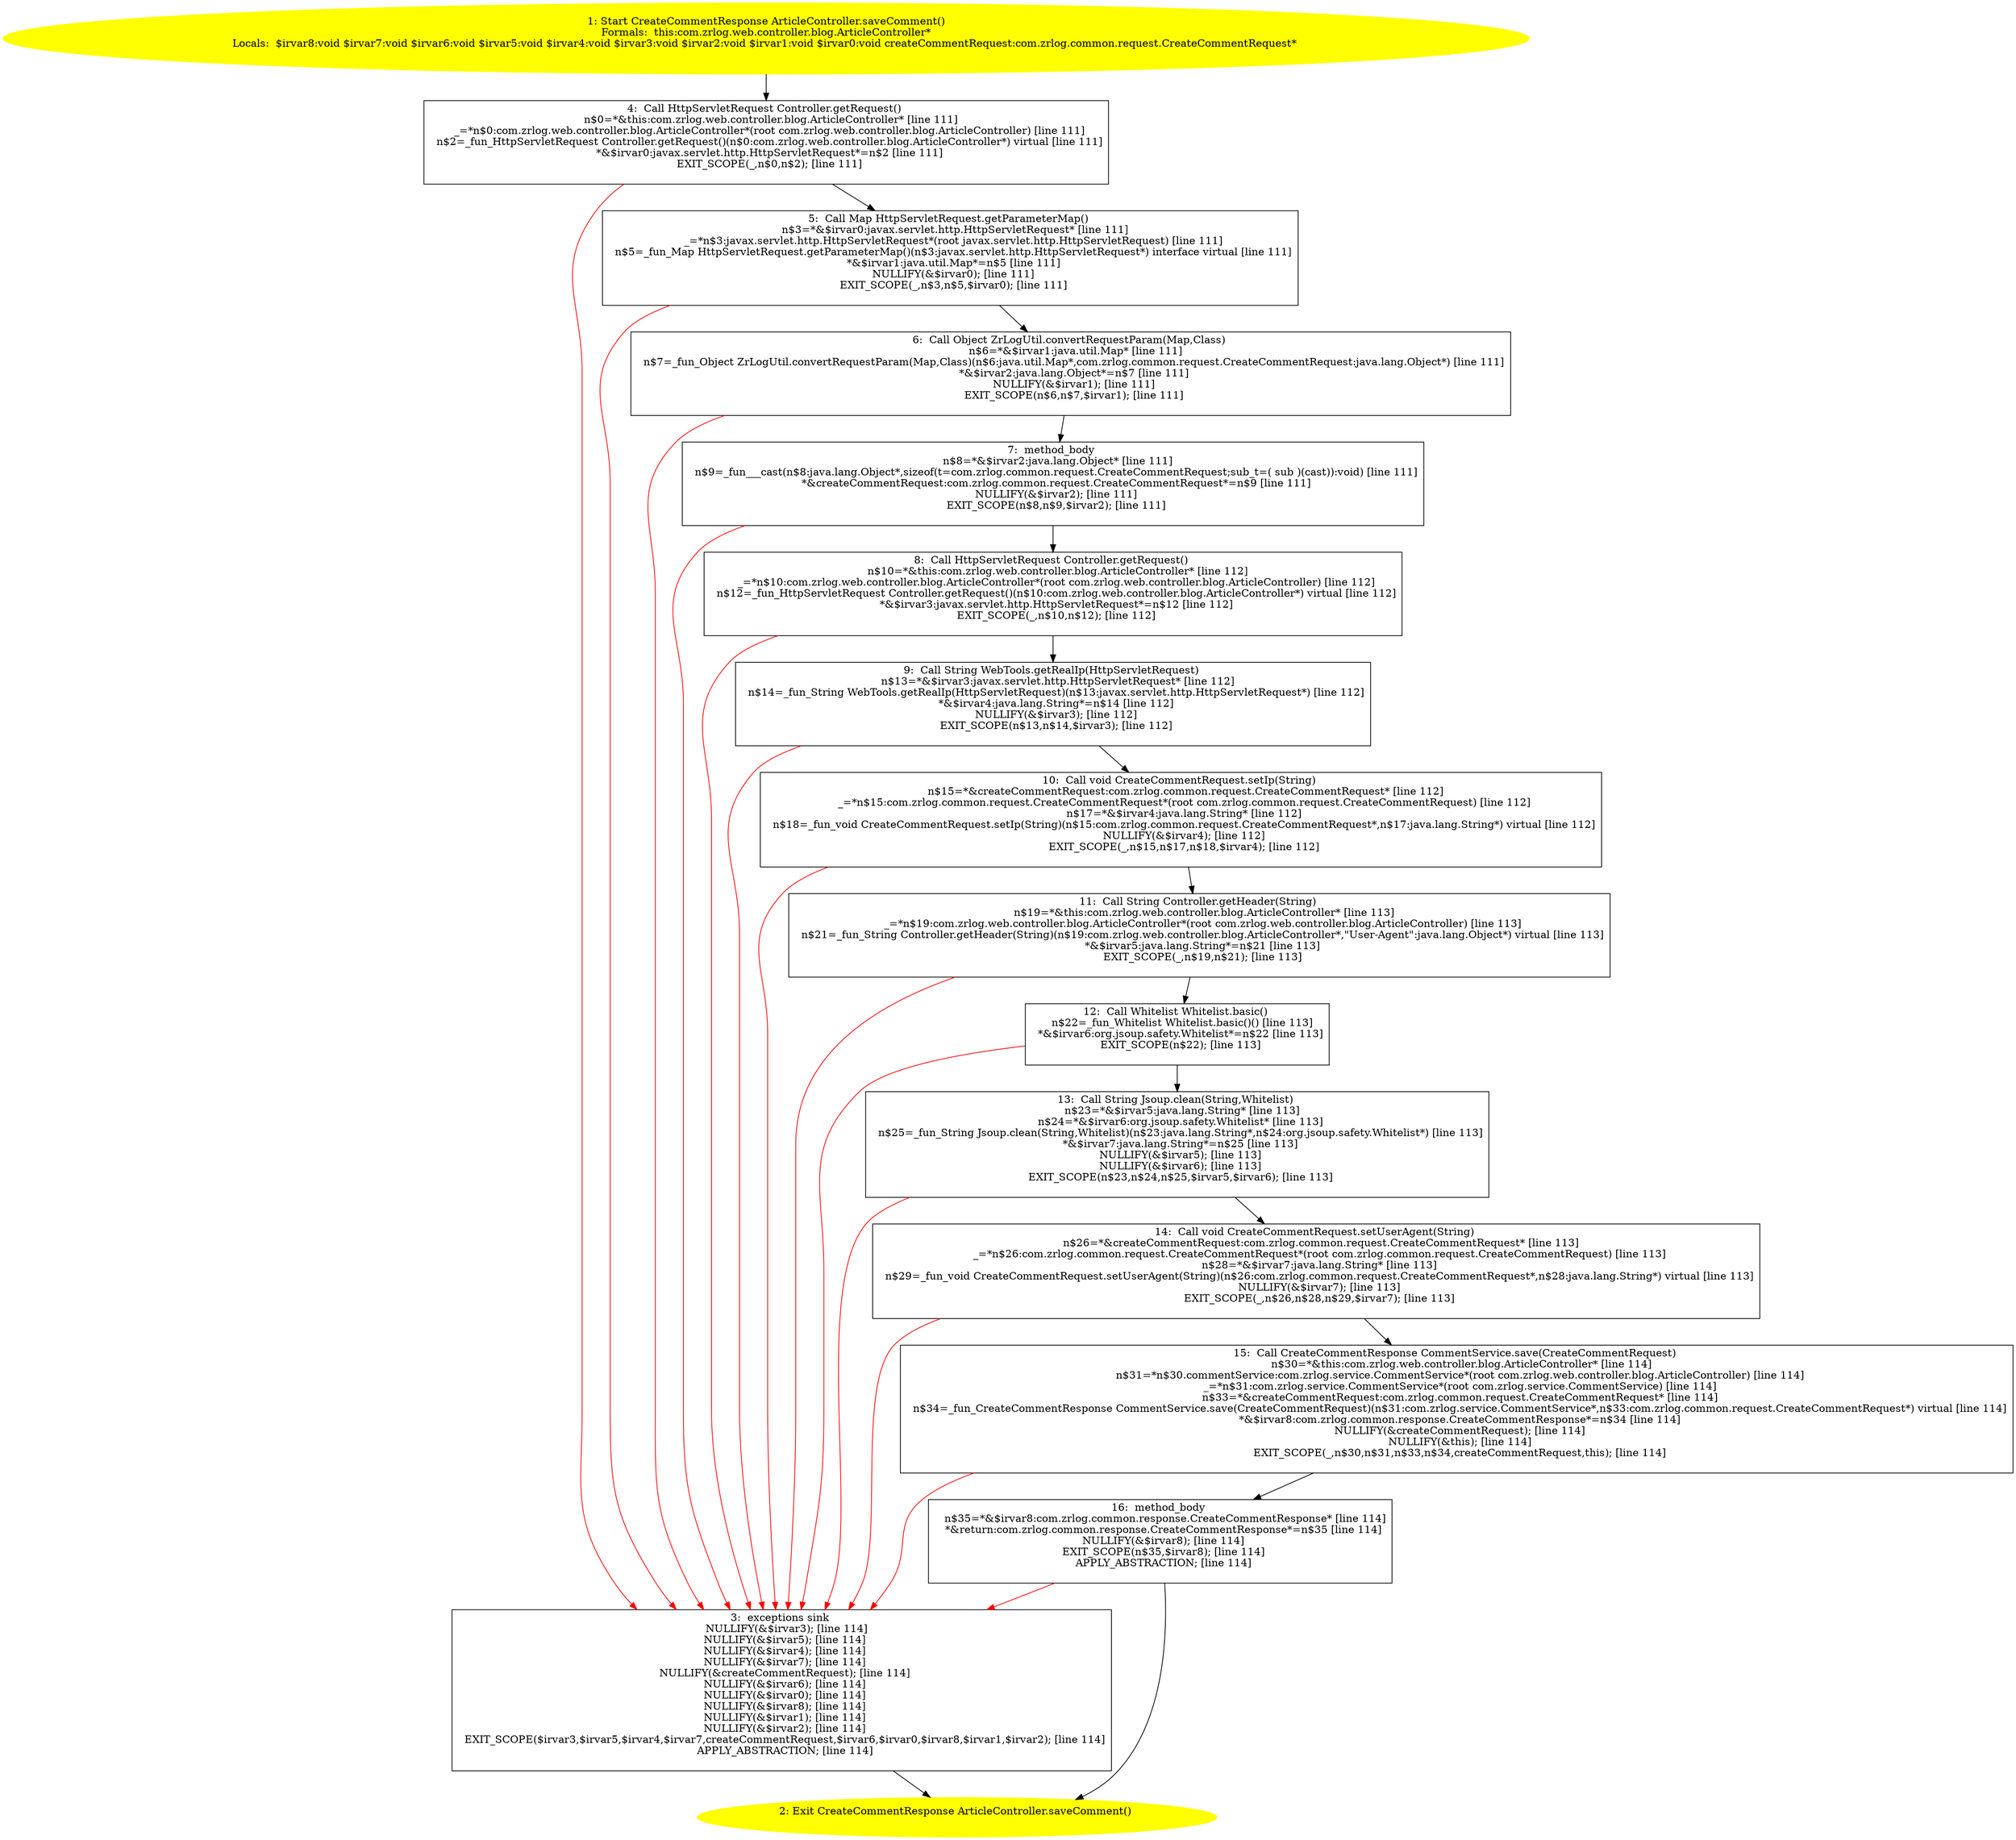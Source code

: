 /* @generated */
digraph cfg {
"com.zrlog.web.controller.blog.ArticleController.saveComment():com.zrlog.common.response.CreateCommen.e4e72db010454969ea528fb8ddc03efd_1" [label="1: Start CreateCommentResponse ArticleController.saveComment()\nFormals:  this:com.zrlog.web.controller.blog.ArticleController*\nLocals:  $irvar8:void $irvar7:void $irvar6:void $irvar5:void $irvar4:void $irvar3:void $irvar2:void $irvar1:void $irvar0:void createCommentRequest:com.zrlog.common.request.CreateCommentRequest* \n  " color=yellow style=filled]
	

	 "com.zrlog.web.controller.blog.ArticleController.saveComment():com.zrlog.common.response.CreateCommen.e4e72db010454969ea528fb8ddc03efd_1" -> "com.zrlog.web.controller.blog.ArticleController.saveComment():com.zrlog.common.response.CreateCommen.e4e72db010454969ea528fb8ddc03efd_4" ;
"com.zrlog.web.controller.blog.ArticleController.saveComment():com.zrlog.common.response.CreateCommen.e4e72db010454969ea528fb8ddc03efd_2" [label="2: Exit CreateCommentResponse ArticleController.saveComment() \n  " color=yellow style=filled]
	

"com.zrlog.web.controller.blog.ArticleController.saveComment():com.zrlog.common.response.CreateCommen.e4e72db010454969ea528fb8ddc03efd_3" [label="3:  exceptions sink \n   NULLIFY(&$irvar3); [line 114]\n  NULLIFY(&$irvar5); [line 114]\n  NULLIFY(&$irvar4); [line 114]\n  NULLIFY(&$irvar7); [line 114]\n  NULLIFY(&createCommentRequest); [line 114]\n  NULLIFY(&$irvar6); [line 114]\n  NULLIFY(&$irvar0); [line 114]\n  NULLIFY(&$irvar8); [line 114]\n  NULLIFY(&$irvar1); [line 114]\n  NULLIFY(&$irvar2); [line 114]\n  EXIT_SCOPE($irvar3,$irvar5,$irvar4,$irvar7,createCommentRequest,$irvar6,$irvar0,$irvar8,$irvar1,$irvar2); [line 114]\n  APPLY_ABSTRACTION; [line 114]\n " shape="box"]
	

	 "com.zrlog.web.controller.blog.ArticleController.saveComment():com.zrlog.common.response.CreateCommen.e4e72db010454969ea528fb8ddc03efd_3" -> "com.zrlog.web.controller.blog.ArticleController.saveComment():com.zrlog.common.response.CreateCommen.e4e72db010454969ea528fb8ddc03efd_2" ;
"com.zrlog.web.controller.blog.ArticleController.saveComment():com.zrlog.common.response.CreateCommen.e4e72db010454969ea528fb8ddc03efd_4" [label="4:  Call HttpServletRequest Controller.getRequest() \n   n$0=*&this:com.zrlog.web.controller.blog.ArticleController* [line 111]\n  _=*n$0:com.zrlog.web.controller.blog.ArticleController*(root com.zrlog.web.controller.blog.ArticleController) [line 111]\n  n$2=_fun_HttpServletRequest Controller.getRequest()(n$0:com.zrlog.web.controller.blog.ArticleController*) virtual [line 111]\n  *&$irvar0:javax.servlet.http.HttpServletRequest*=n$2 [line 111]\n  EXIT_SCOPE(_,n$0,n$2); [line 111]\n " shape="box"]
	

	 "com.zrlog.web.controller.blog.ArticleController.saveComment():com.zrlog.common.response.CreateCommen.e4e72db010454969ea528fb8ddc03efd_4" -> "com.zrlog.web.controller.blog.ArticleController.saveComment():com.zrlog.common.response.CreateCommen.e4e72db010454969ea528fb8ddc03efd_5" ;
	 "com.zrlog.web.controller.blog.ArticleController.saveComment():com.zrlog.common.response.CreateCommen.e4e72db010454969ea528fb8ddc03efd_4" -> "com.zrlog.web.controller.blog.ArticleController.saveComment():com.zrlog.common.response.CreateCommen.e4e72db010454969ea528fb8ddc03efd_3" [color="red" ];
"com.zrlog.web.controller.blog.ArticleController.saveComment():com.zrlog.common.response.CreateCommen.e4e72db010454969ea528fb8ddc03efd_5" [label="5:  Call Map HttpServletRequest.getParameterMap() \n   n$3=*&$irvar0:javax.servlet.http.HttpServletRequest* [line 111]\n  _=*n$3:javax.servlet.http.HttpServletRequest*(root javax.servlet.http.HttpServletRequest) [line 111]\n  n$5=_fun_Map HttpServletRequest.getParameterMap()(n$3:javax.servlet.http.HttpServletRequest*) interface virtual [line 111]\n  *&$irvar1:java.util.Map*=n$5 [line 111]\n  NULLIFY(&$irvar0); [line 111]\n  EXIT_SCOPE(_,n$3,n$5,$irvar0); [line 111]\n " shape="box"]
	

	 "com.zrlog.web.controller.blog.ArticleController.saveComment():com.zrlog.common.response.CreateCommen.e4e72db010454969ea528fb8ddc03efd_5" -> "com.zrlog.web.controller.blog.ArticleController.saveComment():com.zrlog.common.response.CreateCommen.e4e72db010454969ea528fb8ddc03efd_6" ;
	 "com.zrlog.web.controller.blog.ArticleController.saveComment():com.zrlog.common.response.CreateCommen.e4e72db010454969ea528fb8ddc03efd_5" -> "com.zrlog.web.controller.blog.ArticleController.saveComment():com.zrlog.common.response.CreateCommen.e4e72db010454969ea528fb8ddc03efd_3" [color="red" ];
"com.zrlog.web.controller.blog.ArticleController.saveComment():com.zrlog.common.response.CreateCommen.e4e72db010454969ea528fb8ddc03efd_6" [label="6:  Call Object ZrLogUtil.convertRequestParam(Map,Class) \n   n$6=*&$irvar1:java.util.Map* [line 111]\n  n$7=_fun_Object ZrLogUtil.convertRequestParam(Map,Class)(n$6:java.util.Map*,com.zrlog.common.request.CreateCommentRequest:java.lang.Object*) [line 111]\n  *&$irvar2:java.lang.Object*=n$7 [line 111]\n  NULLIFY(&$irvar1); [line 111]\n  EXIT_SCOPE(n$6,n$7,$irvar1); [line 111]\n " shape="box"]
	

	 "com.zrlog.web.controller.blog.ArticleController.saveComment():com.zrlog.common.response.CreateCommen.e4e72db010454969ea528fb8ddc03efd_6" -> "com.zrlog.web.controller.blog.ArticleController.saveComment():com.zrlog.common.response.CreateCommen.e4e72db010454969ea528fb8ddc03efd_7" ;
	 "com.zrlog.web.controller.blog.ArticleController.saveComment():com.zrlog.common.response.CreateCommen.e4e72db010454969ea528fb8ddc03efd_6" -> "com.zrlog.web.controller.blog.ArticleController.saveComment():com.zrlog.common.response.CreateCommen.e4e72db010454969ea528fb8ddc03efd_3" [color="red" ];
"com.zrlog.web.controller.blog.ArticleController.saveComment():com.zrlog.common.response.CreateCommen.e4e72db010454969ea528fb8ddc03efd_7" [label="7:  method_body \n   n$8=*&$irvar2:java.lang.Object* [line 111]\n  n$9=_fun___cast(n$8:java.lang.Object*,sizeof(t=com.zrlog.common.request.CreateCommentRequest;sub_t=( sub )(cast)):void) [line 111]\n  *&createCommentRequest:com.zrlog.common.request.CreateCommentRequest*=n$9 [line 111]\n  NULLIFY(&$irvar2); [line 111]\n  EXIT_SCOPE(n$8,n$9,$irvar2); [line 111]\n " shape="box"]
	

	 "com.zrlog.web.controller.blog.ArticleController.saveComment():com.zrlog.common.response.CreateCommen.e4e72db010454969ea528fb8ddc03efd_7" -> "com.zrlog.web.controller.blog.ArticleController.saveComment():com.zrlog.common.response.CreateCommen.e4e72db010454969ea528fb8ddc03efd_8" ;
	 "com.zrlog.web.controller.blog.ArticleController.saveComment():com.zrlog.common.response.CreateCommen.e4e72db010454969ea528fb8ddc03efd_7" -> "com.zrlog.web.controller.blog.ArticleController.saveComment():com.zrlog.common.response.CreateCommen.e4e72db010454969ea528fb8ddc03efd_3" [color="red" ];
"com.zrlog.web.controller.blog.ArticleController.saveComment():com.zrlog.common.response.CreateCommen.e4e72db010454969ea528fb8ddc03efd_8" [label="8:  Call HttpServletRequest Controller.getRequest() \n   n$10=*&this:com.zrlog.web.controller.blog.ArticleController* [line 112]\n  _=*n$10:com.zrlog.web.controller.blog.ArticleController*(root com.zrlog.web.controller.blog.ArticleController) [line 112]\n  n$12=_fun_HttpServletRequest Controller.getRequest()(n$10:com.zrlog.web.controller.blog.ArticleController*) virtual [line 112]\n  *&$irvar3:javax.servlet.http.HttpServletRequest*=n$12 [line 112]\n  EXIT_SCOPE(_,n$10,n$12); [line 112]\n " shape="box"]
	

	 "com.zrlog.web.controller.blog.ArticleController.saveComment():com.zrlog.common.response.CreateCommen.e4e72db010454969ea528fb8ddc03efd_8" -> "com.zrlog.web.controller.blog.ArticleController.saveComment():com.zrlog.common.response.CreateCommen.e4e72db010454969ea528fb8ddc03efd_9" ;
	 "com.zrlog.web.controller.blog.ArticleController.saveComment():com.zrlog.common.response.CreateCommen.e4e72db010454969ea528fb8ddc03efd_8" -> "com.zrlog.web.controller.blog.ArticleController.saveComment():com.zrlog.common.response.CreateCommen.e4e72db010454969ea528fb8ddc03efd_3" [color="red" ];
"com.zrlog.web.controller.blog.ArticleController.saveComment():com.zrlog.common.response.CreateCommen.e4e72db010454969ea528fb8ddc03efd_9" [label="9:  Call String WebTools.getRealIp(HttpServletRequest) \n   n$13=*&$irvar3:javax.servlet.http.HttpServletRequest* [line 112]\n  n$14=_fun_String WebTools.getRealIp(HttpServletRequest)(n$13:javax.servlet.http.HttpServletRequest*) [line 112]\n  *&$irvar4:java.lang.String*=n$14 [line 112]\n  NULLIFY(&$irvar3); [line 112]\n  EXIT_SCOPE(n$13,n$14,$irvar3); [line 112]\n " shape="box"]
	

	 "com.zrlog.web.controller.blog.ArticleController.saveComment():com.zrlog.common.response.CreateCommen.e4e72db010454969ea528fb8ddc03efd_9" -> "com.zrlog.web.controller.blog.ArticleController.saveComment():com.zrlog.common.response.CreateCommen.e4e72db010454969ea528fb8ddc03efd_10" ;
	 "com.zrlog.web.controller.blog.ArticleController.saveComment():com.zrlog.common.response.CreateCommen.e4e72db010454969ea528fb8ddc03efd_9" -> "com.zrlog.web.controller.blog.ArticleController.saveComment():com.zrlog.common.response.CreateCommen.e4e72db010454969ea528fb8ddc03efd_3" [color="red" ];
"com.zrlog.web.controller.blog.ArticleController.saveComment():com.zrlog.common.response.CreateCommen.e4e72db010454969ea528fb8ddc03efd_10" [label="10:  Call void CreateCommentRequest.setIp(String) \n   n$15=*&createCommentRequest:com.zrlog.common.request.CreateCommentRequest* [line 112]\n  _=*n$15:com.zrlog.common.request.CreateCommentRequest*(root com.zrlog.common.request.CreateCommentRequest) [line 112]\n  n$17=*&$irvar4:java.lang.String* [line 112]\n  n$18=_fun_void CreateCommentRequest.setIp(String)(n$15:com.zrlog.common.request.CreateCommentRequest*,n$17:java.lang.String*) virtual [line 112]\n  NULLIFY(&$irvar4); [line 112]\n  EXIT_SCOPE(_,n$15,n$17,n$18,$irvar4); [line 112]\n " shape="box"]
	

	 "com.zrlog.web.controller.blog.ArticleController.saveComment():com.zrlog.common.response.CreateCommen.e4e72db010454969ea528fb8ddc03efd_10" -> "com.zrlog.web.controller.blog.ArticleController.saveComment():com.zrlog.common.response.CreateCommen.e4e72db010454969ea528fb8ddc03efd_11" ;
	 "com.zrlog.web.controller.blog.ArticleController.saveComment():com.zrlog.common.response.CreateCommen.e4e72db010454969ea528fb8ddc03efd_10" -> "com.zrlog.web.controller.blog.ArticleController.saveComment():com.zrlog.common.response.CreateCommen.e4e72db010454969ea528fb8ddc03efd_3" [color="red" ];
"com.zrlog.web.controller.blog.ArticleController.saveComment():com.zrlog.common.response.CreateCommen.e4e72db010454969ea528fb8ddc03efd_11" [label="11:  Call String Controller.getHeader(String) \n   n$19=*&this:com.zrlog.web.controller.blog.ArticleController* [line 113]\n  _=*n$19:com.zrlog.web.controller.blog.ArticleController*(root com.zrlog.web.controller.blog.ArticleController) [line 113]\n  n$21=_fun_String Controller.getHeader(String)(n$19:com.zrlog.web.controller.blog.ArticleController*,\"User-Agent\":java.lang.Object*) virtual [line 113]\n  *&$irvar5:java.lang.String*=n$21 [line 113]\n  EXIT_SCOPE(_,n$19,n$21); [line 113]\n " shape="box"]
	

	 "com.zrlog.web.controller.blog.ArticleController.saveComment():com.zrlog.common.response.CreateCommen.e4e72db010454969ea528fb8ddc03efd_11" -> "com.zrlog.web.controller.blog.ArticleController.saveComment():com.zrlog.common.response.CreateCommen.e4e72db010454969ea528fb8ddc03efd_12" ;
	 "com.zrlog.web.controller.blog.ArticleController.saveComment():com.zrlog.common.response.CreateCommen.e4e72db010454969ea528fb8ddc03efd_11" -> "com.zrlog.web.controller.blog.ArticleController.saveComment():com.zrlog.common.response.CreateCommen.e4e72db010454969ea528fb8ddc03efd_3" [color="red" ];
"com.zrlog.web.controller.blog.ArticleController.saveComment():com.zrlog.common.response.CreateCommen.e4e72db010454969ea528fb8ddc03efd_12" [label="12:  Call Whitelist Whitelist.basic() \n   n$22=_fun_Whitelist Whitelist.basic()() [line 113]\n  *&$irvar6:org.jsoup.safety.Whitelist*=n$22 [line 113]\n  EXIT_SCOPE(n$22); [line 113]\n " shape="box"]
	

	 "com.zrlog.web.controller.blog.ArticleController.saveComment():com.zrlog.common.response.CreateCommen.e4e72db010454969ea528fb8ddc03efd_12" -> "com.zrlog.web.controller.blog.ArticleController.saveComment():com.zrlog.common.response.CreateCommen.e4e72db010454969ea528fb8ddc03efd_13" ;
	 "com.zrlog.web.controller.blog.ArticleController.saveComment():com.zrlog.common.response.CreateCommen.e4e72db010454969ea528fb8ddc03efd_12" -> "com.zrlog.web.controller.blog.ArticleController.saveComment():com.zrlog.common.response.CreateCommen.e4e72db010454969ea528fb8ddc03efd_3" [color="red" ];
"com.zrlog.web.controller.blog.ArticleController.saveComment():com.zrlog.common.response.CreateCommen.e4e72db010454969ea528fb8ddc03efd_13" [label="13:  Call String Jsoup.clean(String,Whitelist) \n   n$23=*&$irvar5:java.lang.String* [line 113]\n  n$24=*&$irvar6:org.jsoup.safety.Whitelist* [line 113]\n  n$25=_fun_String Jsoup.clean(String,Whitelist)(n$23:java.lang.String*,n$24:org.jsoup.safety.Whitelist*) [line 113]\n  *&$irvar7:java.lang.String*=n$25 [line 113]\n  NULLIFY(&$irvar5); [line 113]\n  NULLIFY(&$irvar6); [line 113]\n  EXIT_SCOPE(n$23,n$24,n$25,$irvar5,$irvar6); [line 113]\n " shape="box"]
	

	 "com.zrlog.web.controller.blog.ArticleController.saveComment():com.zrlog.common.response.CreateCommen.e4e72db010454969ea528fb8ddc03efd_13" -> "com.zrlog.web.controller.blog.ArticleController.saveComment():com.zrlog.common.response.CreateCommen.e4e72db010454969ea528fb8ddc03efd_14" ;
	 "com.zrlog.web.controller.blog.ArticleController.saveComment():com.zrlog.common.response.CreateCommen.e4e72db010454969ea528fb8ddc03efd_13" -> "com.zrlog.web.controller.blog.ArticleController.saveComment():com.zrlog.common.response.CreateCommen.e4e72db010454969ea528fb8ddc03efd_3" [color="red" ];
"com.zrlog.web.controller.blog.ArticleController.saveComment():com.zrlog.common.response.CreateCommen.e4e72db010454969ea528fb8ddc03efd_14" [label="14:  Call void CreateCommentRequest.setUserAgent(String) \n   n$26=*&createCommentRequest:com.zrlog.common.request.CreateCommentRequest* [line 113]\n  _=*n$26:com.zrlog.common.request.CreateCommentRequest*(root com.zrlog.common.request.CreateCommentRequest) [line 113]\n  n$28=*&$irvar7:java.lang.String* [line 113]\n  n$29=_fun_void CreateCommentRequest.setUserAgent(String)(n$26:com.zrlog.common.request.CreateCommentRequest*,n$28:java.lang.String*) virtual [line 113]\n  NULLIFY(&$irvar7); [line 113]\n  EXIT_SCOPE(_,n$26,n$28,n$29,$irvar7); [line 113]\n " shape="box"]
	

	 "com.zrlog.web.controller.blog.ArticleController.saveComment():com.zrlog.common.response.CreateCommen.e4e72db010454969ea528fb8ddc03efd_14" -> "com.zrlog.web.controller.blog.ArticleController.saveComment():com.zrlog.common.response.CreateCommen.e4e72db010454969ea528fb8ddc03efd_15" ;
	 "com.zrlog.web.controller.blog.ArticleController.saveComment():com.zrlog.common.response.CreateCommen.e4e72db010454969ea528fb8ddc03efd_14" -> "com.zrlog.web.controller.blog.ArticleController.saveComment():com.zrlog.common.response.CreateCommen.e4e72db010454969ea528fb8ddc03efd_3" [color="red" ];
"com.zrlog.web.controller.blog.ArticleController.saveComment():com.zrlog.common.response.CreateCommen.e4e72db010454969ea528fb8ddc03efd_15" [label="15:  Call CreateCommentResponse CommentService.save(CreateCommentRequest) \n   n$30=*&this:com.zrlog.web.controller.blog.ArticleController* [line 114]\n  n$31=*n$30.commentService:com.zrlog.service.CommentService*(root com.zrlog.web.controller.blog.ArticleController) [line 114]\n  _=*n$31:com.zrlog.service.CommentService*(root com.zrlog.service.CommentService) [line 114]\n  n$33=*&createCommentRequest:com.zrlog.common.request.CreateCommentRequest* [line 114]\n  n$34=_fun_CreateCommentResponse CommentService.save(CreateCommentRequest)(n$31:com.zrlog.service.CommentService*,n$33:com.zrlog.common.request.CreateCommentRequest*) virtual [line 114]\n  *&$irvar8:com.zrlog.common.response.CreateCommentResponse*=n$34 [line 114]\n  NULLIFY(&createCommentRequest); [line 114]\n  NULLIFY(&this); [line 114]\n  EXIT_SCOPE(_,n$30,n$31,n$33,n$34,createCommentRequest,this); [line 114]\n " shape="box"]
	

	 "com.zrlog.web.controller.blog.ArticleController.saveComment():com.zrlog.common.response.CreateCommen.e4e72db010454969ea528fb8ddc03efd_15" -> "com.zrlog.web.controller.blog.ArticleController.saveComment():com.zrlog.common.response.CreateCommen.e4e72db010454969ea528fb8ddc03efd_16" ;
	 "com.zrlog.web.controller.blog.ArticleController.saveComment():com.zrlog.common.response.CreateCommen.e4e72db010454969ea528fb8ddc03efd_15" -> "com.zrlog.web.controller.blog.ArticleController.saveComment():com.zrlog.common.response.CreateCommen.e4e72db010454969ea528fb8ddc03efd_3" [color="red" ];
"com.zrlog.web.controller.blog.ArticleController.saveComment():com.zrlog.common.response.CreateCommen.e4e72db010454969ea528fb8ddc03efd_16" [label="16:  method_body \n   n$35=*&$irvar8:com.zrlog.common.response.CreateCommentResponse* [line 114]\n  *&return:com.zrlog.common.response.CreateCommentResponse*=n$35 [line 114]\n  NULLIFY(&$irvar8); [line 114]\n  EXIT_SCOPE(n$35,$irvar8); [line 114]\n  APPLY_ABSTRACTION; [line 114]\n " shape="box"]
	

	 "com.zrlog.web.controller.blog.ArticleController.saveComment():com.zrlog.common.response.CreateCommen.e4e72db010454969ea528fb8ddc03efd_16" -> "com.zrlog.web.controller.blog.ArticleController.saveComment():com.zrlog.common.response.CreateCommen.e4e72db010454969ea528fb8ddc03efd_2" ;
	 "com.zrlog.web.controller.blog.ArticleController.saveComment():com.zrlog.common.response.CreateCommen.e4e72db010454969ea528fb8ddc03efd_16" -> "com.zrlog.web.controller.blog.ArticleController.saveComment():com.zrlog.common.response.CreateCommen.e4e72db010454969ea528fb8ddc03efd_3" [color="red" ];
}
